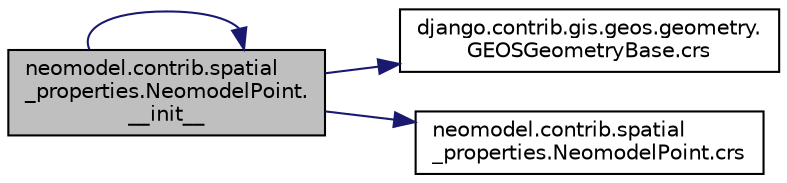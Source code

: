 digraph "neomodel.contrib.spatial_properties.NeomodelPoint.__init__"
{
 // LATEX_PDF_SIZE
  edge [fontname="Helvetica",fontsize="10",labelfontname="Helvetica",labelfontsize="10"];
  node [fontname="Helvetica",fontsize="10",shape=record];
  rankdir="LR";
  Node1 [label="neomodel.contrib.spatial\l_properties.NeomodelPoint.\l__init__",height=0.2,width=0.4,color="black", fillcolor="grey75", style="filled", fontcolor="black",tooltip=" "];
  Node1 -> Node1 [color="midnightblue",fontsize="10",style="solid",fontname="Helvetica"];
  Node1 -> Node2 [color="midnightblue",fontsize="10",style="solid",fontname="Helvetica"];
  Node2 [label="django.contrib.gis.geos.geometry.\lGEOSGeometryBase.crs",height=0.2,width=0.4,color="black", fillcolor="white", style="filled",URL="$d0/d97/classdjango_1_1contrib_1_1gis_1_1geos_1_1geometry_1_1_g_e_o_s_geometry_base.html#a014254ac845c1999a999a933c0a17920",tooltip=" "];
  Node1 -> Node3 [color="midnightblue",fontsize="10",style="solid",fontname="Helvetica"];
  Node3 [label="neomodel.contrib.spatial\l_properties.NeomodelPoint.crs",height=0.2,width=0.4,color="black", fillcolor="white", style="filled",URL="$dc/d60/classneomodel_1_1contrib_1_1spatial__properties_1_1_neomodel_point.html#a219fab9e531063295a4b600159c1e03a",tooltip=" "];
}
